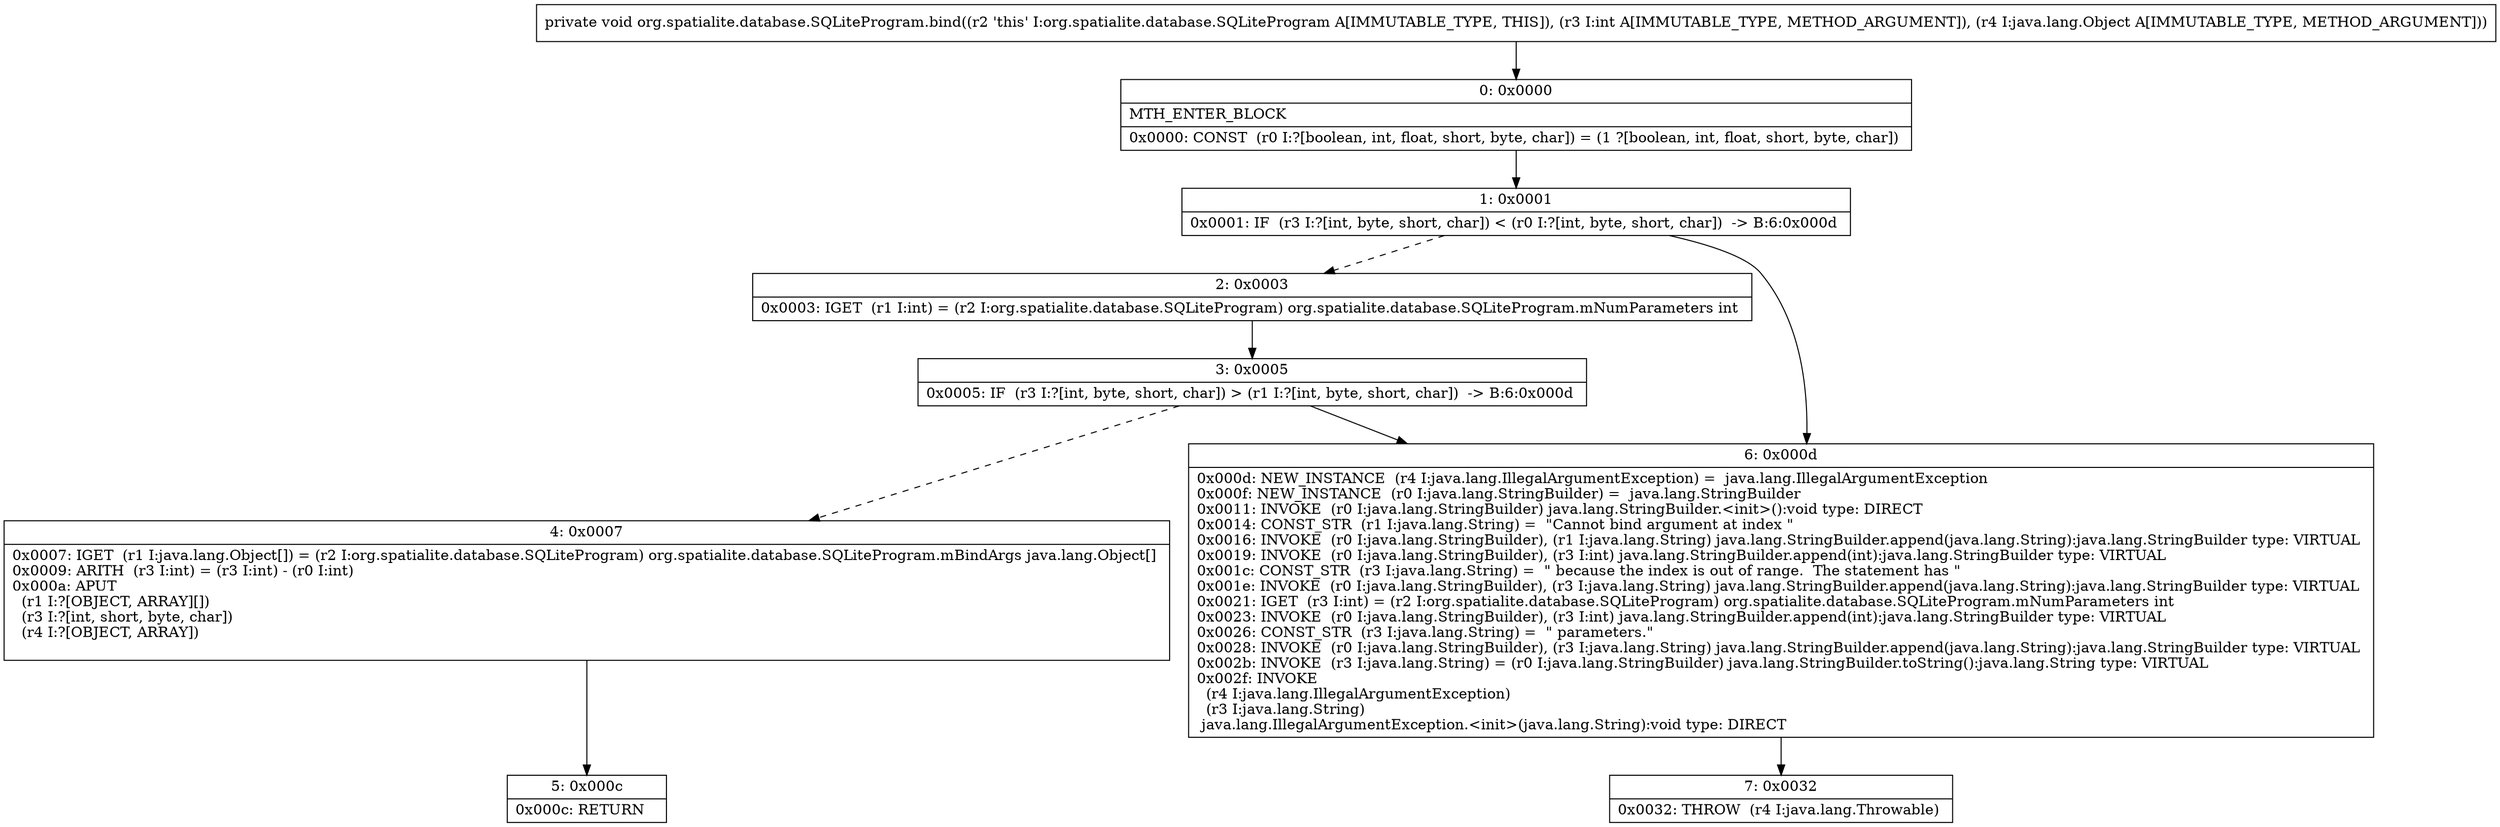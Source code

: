digraph "CFG fororg.spatialite.database.SQLiteProgram.bind(ILjava\/lang\/Object;)V" {
Node_0 [shape=record,label="{0\:\ 0x0000|MTH_ENTER_BLOCK\l|0x0000: CONST  (r0 I:?[boolean, int, float, short, byte, char]) = (1 ?[boolean, int, float, short, byte, char]) \l}"];
Node_1 [shape=record,label="{1\:\ 0x0001|0x0001: IF  (r3 I:?[int, byte, short, char]) \< (r0 I:?[int, byte, short, char])  \-\> B:6:0x000d \l}"];
Node_2 [shape=record,label="{2\:\ 0x0003|0x0003: IGET  (r1 I:int) = (r2 I:org.spatialite.database.SQLiteProgram) org.spatialite.database.SQLiteProgram.mNumParameters int \l}"];
Node_3 [shape=record,label="{3\:\ 0x0005|0x0005: IF  (r3 I:?[int, byte, short, char]) \> (r1 I:?[int, byte, short, char])  \-\> B:6:0x000d \l}"];
Node_4 [shape=record,label="{4\:\ 0x0007|0x0007: IGET  (r1 I:java.lang.Object[]) = (r2 I:org.spatialite.database.SQLiteProgram) org.spatialite.database.SQLiteProgram.mBindArgs java.lang.Object[] \l0x0009: ARITH  (r3 I:int) = (r3 I:int) \- (r0 I:int) \l0x000a: APUT  \l  (r1 I:?[OBJECT, ARRAY][])\l  (r3 I:?[int, short, byte, char])\l  (r4 I:?[OBJECT, ARRAY])\l \l}"];
Node_5 [shape=record,label="{5\:\ 0x000c|0x000c: RETURN   \l}"];
Node_6 [shape=record,label="{6\:\ 0x000d|0x000d: NEW_INSTANCE  (r4 I:java.lang.IllegalArgumentException) =  java.lang.IllegalArgumentException \l0x000f: NEW_INSTANCE  (r0 I:java.lang.StringBuilder) =  java.lang.StringBuilder \l0x0011: INVOKE  (r0 I:java.lang.StringBuilder) java.lang.StringBuilder.\<init\>():void type: DIRECT \l0x0014: CONST_STR  (r1 I:java.lang.String) =  \"Cannot bind argument at index \" \l0x0016: INVOKE  (r0 I:java.lang.StringBuilder), (r1 I:java.lang.String) java.lang.StringBuilder.append(java.lang.String):java.lang.StringBuilder type: VIRTUAL \l0x0019: INVOKE  (r0 I:java.lang.StringBuilder), (r3 I:int) java.lang.StringBuilder.append(int):java.lang.StringBuilder type: VIRTUAL \l0x001c: CONST_STR  (r3 I:java.lang.String) =  \" because the index is out of range.  The statement has \" \l0x001e: INVOKE  (r0 I:java.lang.StringBuilder), (r3 I:java.lang.String) java.lang.StringBuilder.append(java.lang.String):java.lang.StringBuilder type: VIRTUAL \l0x0021: IGET  (r3 I:int) = (r2 I:org.spatialite.database.SQLiteProgram) org.spatialite.database.SQLiteProgram.mNumParameters int \l0x0023: INVOKE  (r0 I:java.lang.StringBuilder), (r3 I:int) java.lang.StringBuilder.append(int):java.lang.StringBuilder type: VIRTUAL \l0x0026: CONST_STR  (r3 I:java.lang.String) =  \" parameters.\" \l0x0028: INVOKE  (r0 I:java.lang.StringBuilder), (r3 I:java.lang.String) java.lang.StringBuilder.append(java.lang.String):java.lang.StringBuilder type: VIRTUAL \l0x002b: INVOKE  (r3 I:java.lang.String) = (r0 I:java.lang.StringBuilder) java.lang.StringBuilder.toString():java.lang.String type: VIRTUAL \l0x002f: INVOKE  \l  (r4 I:java.lang.IllegalArgumentException)\l  (r3 I:java.lang.String)\l java.lang.IllegalArgumentException.\<init\>(java.lang.String):void type: DIRECT \l}"];
Node_7 [shape=record,label="{7\:\ 0x0032|0x0032: THROW  (r4 I:java.lang.Throwable) \l}"];
MethodNode[shape=record,label="{private void org.spatialite.database.SQLiteProgram.bind((r2 'this' I:org.spatialite.database.SQLiteProgram A[IMMUTABLE_TYPE, THIS]), (r3 I:int A[IMMUTABLE_TYPE, METHOD_ARGUMENT]), (r4 I:java.lang.Object A[IMMUTABLE_TYPE, METHOD_ARGUMENT])) }"];
MethodNode -> Node_0;
Node_0 -> Node_1;
Node_1 -> Node_2[style=dashed];
Node_1 -> Node_6;
Node_2 -> Node_3;
Node_3 -> Node_4[style=dashed];
Node_3 -> Node_6;
Node_4 -> Node_5;
Node_6 -> Node_7;
}

